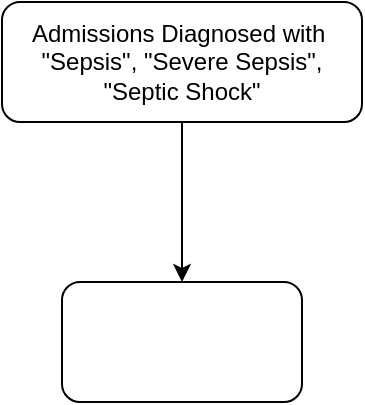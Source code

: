<mxfile version="20.2.3" type="github">
  <diagram id="BUonVHQFYdTOmrVx8Azr" name="Page-1">
    <mxGraphModel dx="1022" dy="460" grid="1" gridSize="10" guides="1" tooltips="1" connect="1" arrows="1" fold="1" page="1" pageScale="1" pageWidth="827" pageHeight="1169" math="0" shadow="0">
      <root>
        <mxCell id="0" />
        <mxCell id="1" parent="0" />
        <mxCell id="HxUZXKI_hmSF7GH5_cT5-3" value="" style="edgeStyle=orthogonalEdgeStyle;rounded=0;orthogonalLoop=1;jettySize=auto;html=1;" edge="1" parent="1" source="HxUZXKI_hmSF7GH5_cT5-1" target="HxUZXKI_hmSF7GH5_cT5-2">
          <mxGeometry relative="1" as="geometry" />
        </mxCell>
        <mxCell id="HxUZXKI_hmSF7GH5_cT5-1" value="Admissions Diagnosed with&amp;nbsp;&lt;br&gt;&quot;Sepsis&quot;, &quot;Severe Sepsis&quot;, &quot;Septic Shock&quot;" style="rounded=1;whiteSpace=wrap;html=1;" vertex="1" parent="1">
          <mxGeometry x="300" y="30" width="180" height="60" as="geometry" />
        </mxCell>
        <mxCell id="HxUZXKI_hmSF7GH5_cT5-2" value="" style="whiteSpace=wrap;html=1;rounded=1;" vertex="1" parent="1">
          <mxGeometry x="330" y="170" width="120" height="60" as="geometry" />
        </mxCell>
      </root>
    </mxGraphModel>
  </diagram>
</mxfile>
